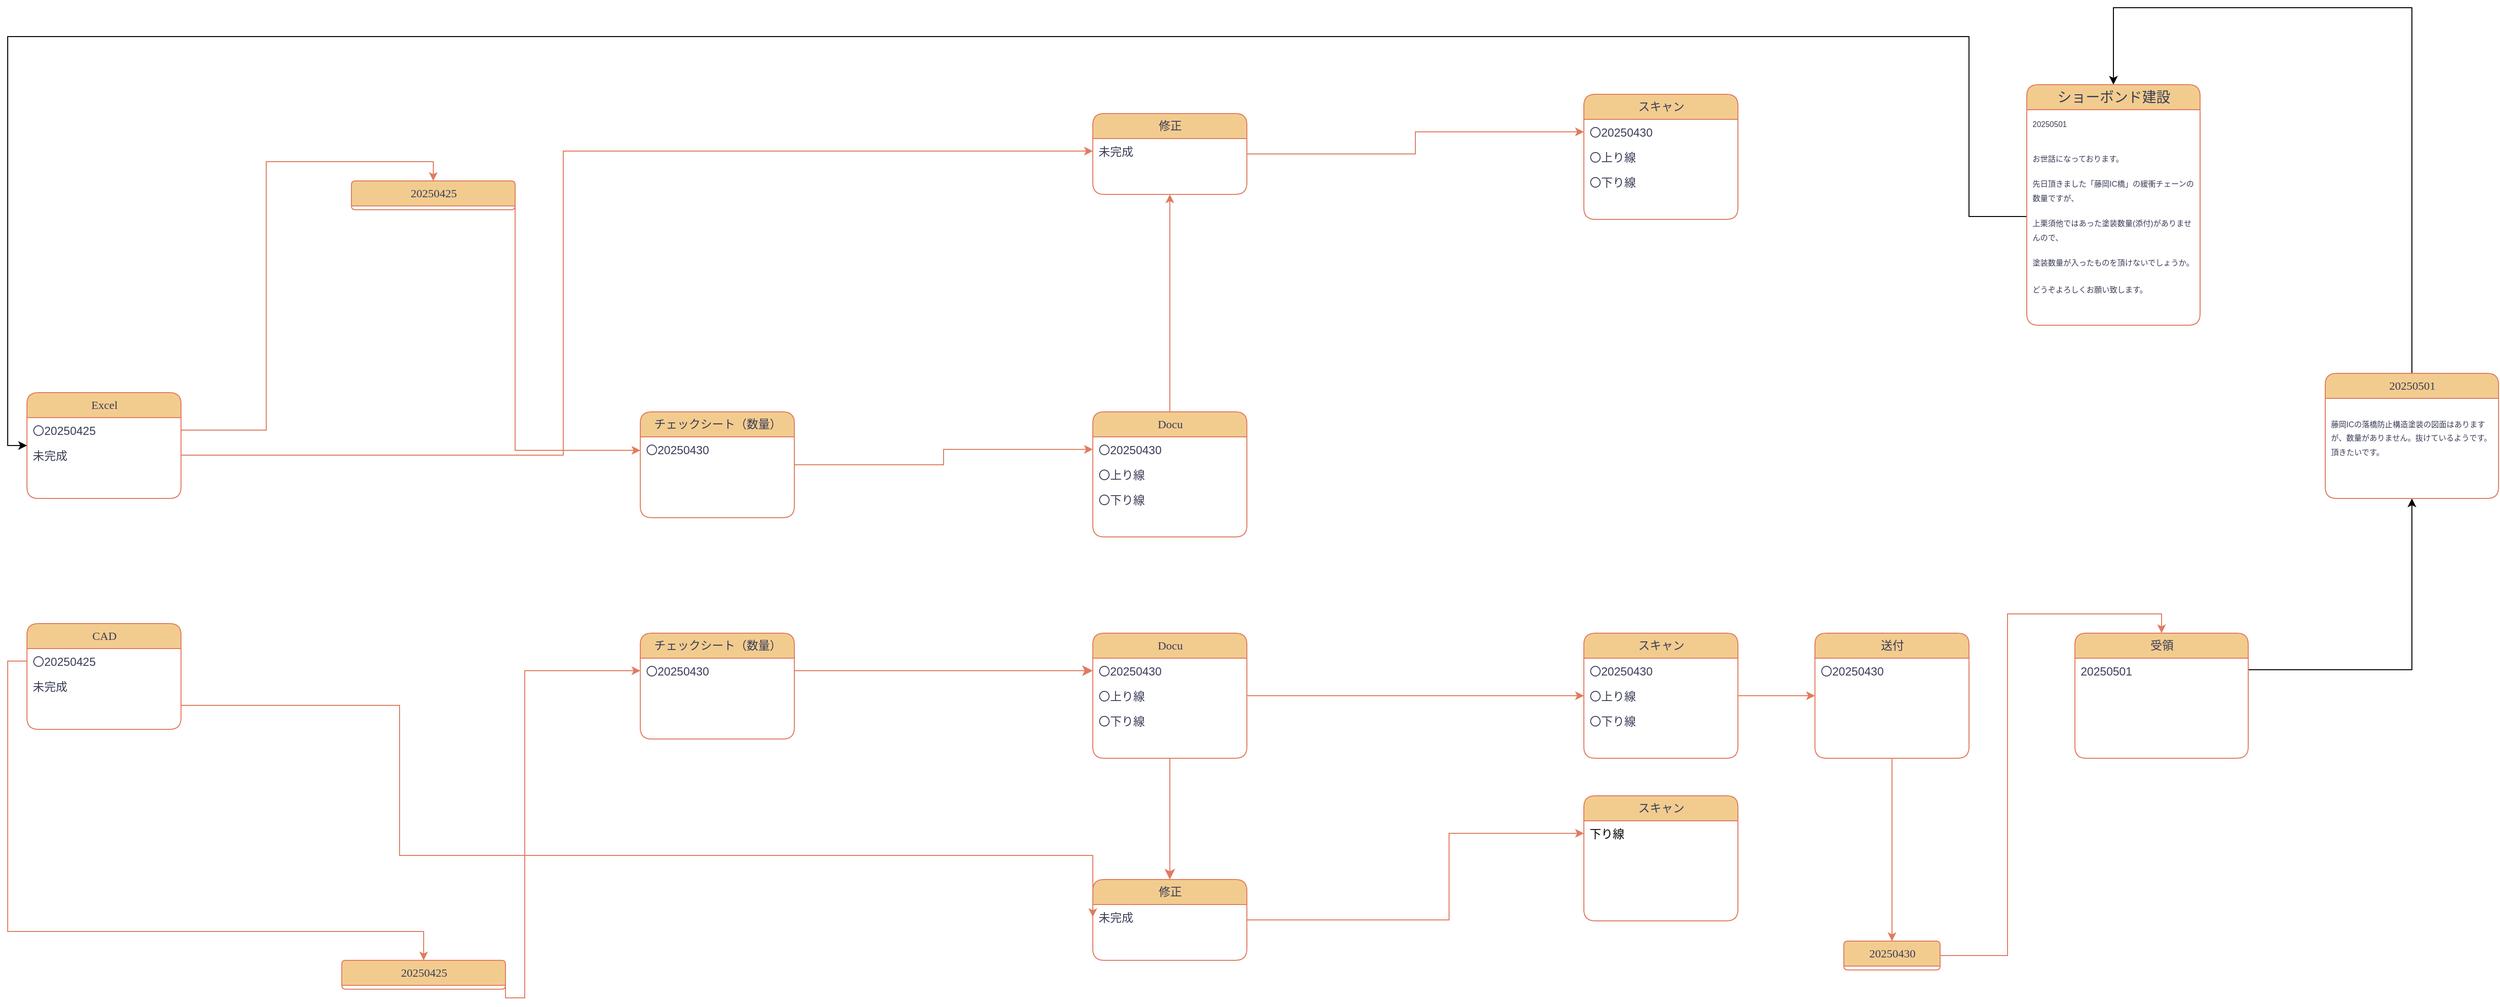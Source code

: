 <mxfile version="26.2.14">
  <diagram name="Page-1" id="v8nFZk8ntCwD6UA7ut2k">
    <mxGraphModel dx="5398" dy="1303" grid="1" gridSize="10" guides="1" tooltips="1" connect="1" arrows="1" fold="1" page="1" pageScale="1" pageWidth="827" pageHeight="1169" math="0" shadow="0">
      <root>
        <mxCell id="0" />
        <mxCell id="1" parent="0" />
        <mxCell id="gOQyNuT984WXrLL5wmtN-31" value="&lt;span style=&quot;color: rgb(57, 60, 86);&quot;&gt;チェックシート&lt;/span&gt;&lt;span style=&quot;color: light-dark(rgb(57, 60, 86), rgb(182, 184, 207)); background-color: transparent;&quot;&gt;（数量）&lt;/span&gt;" style="swimlane;html=1;fontStyle=0;childLayout=stackLayout;horizontal=1;startSize=26;fillColor=#F2CC8F;horizontalStack=0;resizeParent=1;resizeLast=0;collapsible=1;marginBottom=0;swimlaneFillColor=#ffffff;align=center;rounded=1;shadow=0;comic=0;labelBackgroundColor=none;strokeWidth=1;fontFamily=Verdana;fontSize=12;strokeColor=#E07A5F;fontColor=#393C56;" parent="1" vertex="1">
          <mxGeometry x="-1590" y="670" width="160" height="110" as="geometry">
            <mxRectangle x="-1250" y="440" width="170" height="30" as="alternateBounds" />
          </mxGeometry>
        </mxCell>
        <mxCell id="gOQyNuT984WXrLL5wmtN-32" value="〇20250430" style="text;html=1;strokeColor=none;fillColor=none;spacingLeft=4;spacingRight=4;whiteSpace=wrap;overflow=hidden;rotatable=0;points=[[0,0.5],[1,0.5]];portConstraint=eastwest;labelBackgroundColor=none;fontColor=#393C56;" parent="gOQyNuT984WXrLL5wmtN-31" vertex="1">
          <mxGeometry y="26" width="160" height="26" as="geometry" />
        </mxCell>
        <mxCell id="gOQyNuT984WXrLL5wmtN-33" value="" style="edgeStyle=orthogonalEdgeStyle;rounded=0;orthogonalLoop=1;jettySize=auto;html=1;labelBackgroundColor=none;strokeColor=#E07A5F;fontColor=default;" parent="1" source="gOQyNuT984WXrLL5wmtN-34" target="gOQyNuT984WXrLL5wmtN-45" edge="1">
          <mxGeometry relative="1" as="geometry" />
        </mxCell>
        <mxCell id="gOQyNuT984WXrLL5wmtN-34" value="Docu" style="swimlane;html=1;fontStyle=0;childLayout=stackLayout;horizontal=1;startSize=26;fillColor=#F2CC8F;horizontalStack=0;resizeParent=1;resizeLast=0;collapsible=1;marginBottom=0;swimlaneFillColor=#ffffff;align=center;rounded=1;shadow=0;comic=0;labelBackgroundColor=none;strokeWidth=1;fontFamily=Verdana;fontSize=12;strokeColor=#E07A5F;fontColor=#393C56;" parent="1" vertex="1">
          <mxGeometry x="-1120" y="670" width="160" height="130" as="geometry">
            <mxRectangle x="-890" y="670" width="70" height="30" as="alternateBounds" />
          </mxGeometry>
        </mxCell>
        <mxCell id="gOQyNuT984WXrLL5wmtN-35" value="〇20250430" style="text;html=1;strokeColor=none;fillColor=none;spacingLeft=4;spacingRight=4;whiteSpace=wrap;overflow=hidden;rotatable=0;points=[[0,0.5],[1,0.5]];portConstraint=eastwest;labelBackgroundColor=none;fontColor=#393C56;" parent="gOQyNuT984WXrLL5wmtN-34" vertex="1">
          <mxGeometry y="26" width="160" height="26" as="geometry" />
        </mxCell>
        <mxCell id="gOQyNuT984WXrLL5wmtN-36" value="〇上り線" style="text;html=1;strokeColor=none;fillColor=none;spacingLeft=4;spacingRight=4;whiteSpace=wrap;overflow=hidden;rotatable=0;points=[[0,0.5],[1,0.5]];portConstraint=eastwest;labelBackgroundColor=none;fontColor=#393C56;" parent="gOQyNuT984WXrLL5wmtN-34" vertex="1">
          <mxGeometry y="52" width="160" height="26" as="geometry" />
        </mxCell>
        <mxCell id="gOQyNuT984WXrLL5wmtN-37" value="〇下り線" style="text;html=1;strokeColor=none;fillColor=none;spacingLeft=4;spacingRight=4;whiteSpace=wrap;overflow=hidden;rotatable=0;points=[[0,0.5],[1,0.5]];portConstraint=eastwest;labelBackgroundColor=none;fontColor=#393C56;" parent="gOQyNuT984WXrLL5wmtN-34" vertex="1">
          <mxGeometry y="78" width="160" height="26" as="geometry" />
        </mxCell>
        <mxCell id="gOQyNuT984WXrLL5wmtN-38" value="" style="edgeStyle=orthogonalEdgeStyle;rounded=0;orthogonalLoop=1;jettySize=auto;html=1;entryX=0;entryY=0.5;entryDx=0;entryDy=0;labelBackgroundColor=none;strokeColor=#E07A5F;fontColor=default;" parent="1" source="gOQyNuT984WXrLL5wmtN-39" edge="1">
          <mxGeometry relative="1" as="geometry">
            <mxPoint x="-610" y="878.0" as="targetPoint" />
            <Array as="points">
              <mxPoint x="-750" y="968" />
              <mxPoint x="-750" y="878" />
            </Array>
          </mxGeometry>
        </mxCell>
        <mxCell id="gOQyNuT984WXrLL5wmtN-39" value="修正" style="swimlane;html=1;fontStyle=0;childLayout=stackLayout;horizontal=1;startSize=26;fillColor=#F2CC8F;horizontalStack=0;resizeParent=1;resizeLast=0;collapsible=1;marginBottom=0;swimlaneFillColor=#ffffff;align=center;rounded=1;shadow=0;comic=0;labelBackgroundColor=none;strokeWidth=1;fontFamily=Verdana;fontSize=12;strokeColor=#E07A5F;fontColor=#393C56;" parent="1" vertex="1">
          <mxGeometry x="-1120" y="926" width="160" height="84" as="geometry">
            <mxRectangle x="420" y="882" width="90" height="30" as="alternateBounds" />
          </mxGeometry>
        </mxCell>
        <mxCell id="gOQyNuT984WXrLL5wmtN-40" value="未完成" style="text;html=1;strokeColor=none;fillColor=none;spacingLeft=4;spacingRight=4;whiteSpace=wrap;overflow=hidden;rotatable=0;points=[[0,0.5],[1,0.5]];portConstraint=eastwest;labelBackgroundColor=none;fontColor=#393C56;" parent="gOQyNuT984WXrLL5wmtN-39" vertex="1">
          <mxGeometry y="26" width="160" height="26" as="geometry" />
        </mxCell>
        <mxCell id="gOQyNuT984WXrLL5wmtN-41" style="edgeStyle=orthogonalEdgeStyle;html=1;labelBackgroundColor=none;startFill=0;startSize=8;endFill=1;endSize=8;fontFamily=Verdana;fontSize=12;rounded=0;strokeColor=#E07A5F;fontColor=default;" parent="1" source="gOQyNuT984WXrLL5wmtN-34" target="gOQyNuT984WXrLL5wmtN-39" edge="1">
          <mxGeometry relative="1" as="geometry" />
        </mxCell>
        <mxCell id="gOQyNuT984WXrLL5wmtN-42" style="edgeStyle=orthogonalEdgeStyle;html=1;labelBackgroundColor=none;startFill=0;startSize=8;endFill=1;endSize=8;fontFamily=Verdana;fontSize=12;exitX=1;exitY=0.5;rounded=0;strokeColor=#E07A5F;fontColor=default;entryX=0;entryY=0.5;entryDx=0;entryDy=0;exitDx=0;exitDy=0;" parent="1" source="gOQyNuT984WXrLL5wmtN-32" target="gOQyNuT984WXrLL5wmtN-35" edge="1">
          <mxGeometry relative="1" as="geometry">
            <Array as="points" />
            <mxPoint x="-1090" y="735" as="sourcePoint" />
            <mxPoint x="-860" y="730" as="targetPoint" />
          </mxGeometry>
        </mxCell>
        <mxCell id="gOQyNuT984WXrLL5wmtN-43" style="edgeStyle=orthogonalEdgeStyle;html=1;exitX=1;exitY=0.5;labelBackgroundColor=none;startFill=0;startSize=8;endFill=1;endSize=8;fontFamily=Verdana;fontSize=12;rounded=0;strokeColor=#E07A5F;fontColor=default;" parent="1" edge="1">
          <mxGeometry relative="1" as="geometry">
            <mxPoint x="-530" y="735" as="targetPoint" />
            <mxPoint x="-690" y="735" as="sourcePoint" />
          </mxGeometry>
        </mxCell>
        <mxCell id="gOQyNuT984WXrLL5wmtN-44" value="" style="edgeStyle=orthogonalEdgeStyle;rounded=0;orthogonalLoop=1;jettySize=auto;html=1;labelBackgroundColor=none;strokeColor=#E07A5F;fontColor=default;" parent="1" source="gOQyNuT984WXrLL5wmtN-45" target="gOQyNuT984WXrLL5wmtN-50" edge="1">
          <mxGeometry relative="1" as="geometry" />
        </mxCell>
        <mxCell id="gOQyNuT984WXrLL5wmtN-45" value="スキャン" style="swimlane;html=1;fontStyle=0;childLayout=stackLayout;horizontal=1;startSize=26;fillColor=#F2CC8F;horizontalStack=0;resizeParent=1;resizeLast=0;collapsible=1;marginBottom=0;swimlaneFillColor=#ffffff;align=center;rounded=1;shadow=0;comic=0;labelBackgroundColor=none;strokeWidth=1;fontFamily=Verdana;fontSize=12;strokeColor=#E07A5F;fontColor=#393C56;" parent="1" vertex="1">
          <mxGeometry x="-610" y="670" width="160" height="130" as="geometry" />
        </mxCell>
        <mxCell id="gOQyNuT984WXrLL5wmtN-46" value="〇20250430" style="text;html=1;strokeColor=none;fillColor=none;spacingLeft=4;spacingRight=4;whiteSpace=wrap;overflow=hidden;rotatable=0;points=[[0,0.5],[1,0.5]];portConstraint=eastwest;labelBackgroundColor=none;fontColor=#393C56;" parent="gOQyNuT984WXrLL5wmtN-45" vertex="1">
          <mxGeometry y="26" width="160" height="26" as="geometry" />
        </mxCell>
        <mxCell id="gOQyNuT984WXrLL5wmtN-47" value="〇上り線" style="text;html=1;strokeColor=none;fillColor=none;spacingLeft=4;spacingRight=4;whiteSpace=wrap;overflow=hidden;rotatable=0;points=[[0,0.5],[1,0.5]];portConstraint=eastwest;labelBackgroundColor=none;fontColor=#393C56;" parent="gOQyNuT984WXrLL5wmtN-45" vertex="1">
          <mxGeometry y="52" width="160" height="26" as="geometry" />
        </mxCell>
        <mxCell id="gOQyNuT984WXrLL5wmtN-48" value="〇下り線" style="text;html=1;strokeColor=none;fillColor=none;spacingLeft=4;spacingRight=4;whiteSpace=wrap;overflow=hidden;rotatable=0;points=[[0,0.5],[1,0.5]];portConstraint=eastwest;labelBackgroundColor=none;fontColor=#393C56;" parent="gOQyNuT984WXrLL5wmtN-45" vertex="1">
          <mxGeometry y="78" width="160" height="26" as="geometry" />
        </mxCell>
        <mxCell id="gOQyNuT984WXrLL5wmtN-49" value="" style="edgeStyle=orthogonalEdgeStyle;rounded=0;orthogonalLoop=1;jettySize=auto;html=1;labelBackgroundColor=none;strokeColor=#E07A5F;fontColor=default;" parent="1" source="gOQyNuT984WXrLL5wmtN-50" target="gOQyNuT984WXrLL5wmtN-53" edge="1">
          <mxGeometry relative="1" as="geometry" />
        </mxCell>
        <mxCell id="gOQyNuT984WXrLL5wmtN-50" value="送付" style="swimlane;html=1;fontStyle=0;childLayout=stackLayout;horizontal=1;startSize=26;fillColor=#F2CC8F;horizontalStack=0;resizeParent=1;resizeLast=0;collapsible=1;marginBottom=0;swimlaneFillColor=#ffffff;align=center;rounded=1;shadow=0;comic=0;labelBackgroundColor=none;strokeWidth=1;fontFamily=Verdana;fontSize=12;strokeColor=#E07A5F;fontColor=#393C56;" parent="1" vertex="1">
          <mxGeometry x="-370" y="670" width="160" height="130" as="geometry" />
        </mxCell>
        <UserObject label="〇20250430" linkTarget="_blank" id="gOQyNuT984WXrLL5wmtN-51">
          <mxCell style="text;html=1;strokeColor=none;fillColor=none;spacingLeft=4;spacingRight=4;whiteSpace=wrap;overflow=hidden;rotatable=0;points=[[0,0.5],[1,0.5]];portConstraint=eastwest;labelBackgroundColor=none;fontColor=#393C56;" parent="gOQyNuT984WXrLL5wmtN-50" vertex="1">
            <mxGeometry y="26" width="160" height="26" as="geometry" />
          </mxCell>
        </UserObject>
        <mxCell id="gOQyNuT984WXrLL5wmtN-52" value="" style="edgeStyle=orthogonalEdgeStyle;rounded=0;orthogonalLoop=1;jettySize=auto;html=1;labelBackgroundColor=none;strokeColor=#E07A5F;fontColor=default;entryX=0.5;entryY=0;entryDx=0;entryDy=0;" parent="1" source="gOQyNuT984WXrLL5wmtN-53" target="gOQyNuT984WXrLL5wmtN-57" edge="1">
          <mxGeometry relative="1" as="geometry" />
        </mxCell>
        <mxCell id="gOQyNuT984WXrLL5wmtN-53" value="20250430" style="swimlane;html=1;fontStyle=0;childLayout=stackLayout;horizontal=1;startSize=26;fillColor=#F2CC8F;horizontalStack=0;resizeParent=1;resizeLast=0;collapsible=1;marginBottom=0;swimlaneFillColor=#ffffff;align=center;rounded=1;shadow=0;comic=0;labelBackgroundColor=none;strokeWidth=1;fontFamily=Verdana;fontSize=12;strokeColor=#E07A5F;fontColor=#393C56;" parent="1" vertex="1" collapsed="1">
          <mxGeometry x="-340" y="990" width="100" height="30" as="geometry">
            <mxRectangle x="-340" y="990" width="300" height="370" as="alternateBounds" />
          </mxGeometry>
        </mxCell>
        <UserObject label="&lt;span style=&quot;font-size: 6px;&quot;&gt;〇上り線&lt;/span&gt;" linkTarget="_blank" id="gOQyNuT984WXrLL5wmtN-54">
          <mxCell style="text;html=1;strokeColor=none;fillColor=none;spacingLeft=4;spacingRight=4;whiteSpace=wrap;overflow=hidden;rotatable=0;points=[[0,0.5],[1,0.5]];portConstraint=eastwest;labelBackgroundColor=none;fontColor=#393C56;" parent="gOQyNuT984WXrLL5wmtN-53" vertex="1">
            <mxGeometry y="26" width="300" height="24" as="geometry" />
          </mxCell>
        </UserObject>
        <UserObject label="&lt;span style=&quot;font-size: 6px;&quot;&gt;〇下り線&lt;/span&gt;" linkTarget="_blank" id="gOQyNuT984WXrLL5wmtN-55">
          <mxCell style="text;html=1;strokeColor=none;fillColor=none;spacingLeft=4;spacingRight=4;whiteSpace=wrap;overflow=hidden;rotatable=0;points=[[0,0.5],[1,0.5]];portConstraint=eastwest;labelBackgroundColor=none;fontColor=#393C56;" parent="gOQyNuT984WXrLL5wmtN-53" vertex="1">
            <mxGeometry y="50" width="300" height="24" as="geometry" />
          </mxCell>
        </UserObject>
        <UserObject label="&lt;p class=&quot;MsoNormal&quot;&gt;&lt;font style=&quot;font-size: 6px;&quot;&gt;弘洋第一コンサルタンツ&lt;span lang=&quot;EN-US&quot;&gt;&lt;/span&gt;&lt;/font&gt;&lt;/p&gt;&lt;p class=&quot;MsoNormal&quot;&gt;&lt;font style=&quot;font-size: 6px;&quot;&gt;長屋様&lt;span lang=&quot;EN-US&quot;&gt;&lt;/span&gt;&lt;/font&gt;&lt;/p&gt;&lt;p class=&quot;MsoNormal&quot;&gt;&lt;span lang=&quot;EN-US&quot;&gt;&lt;font style=&quot;font-size: 6px;&quot;&gt;&amp;nbsp;&lt;/font&gt;&lt;/span&gt;&lt;/p&gt;&lt;p class=&quot;MsoNormal&quot;&gt;&lt;font style=&quot;font-size: 6px;&quot;&gt;いつもお世話になっております。ジュントスのハンです。&lt;span lang=&quot;EN-US&quot;&gt;&lt;/span&gt;&lt;/font&gt;&lt;/p&gt;&lt;p class=&quot;MsoNormal&quot;&gt;&lt;span lang=&quot;EN-US&quot;&gt;&lt;font style=&quot;font-size: 6px;&quot;&gt;&amp;nbsp;&lt;/font&gt;&lt;/span&gt;&lt;/p&gt;&lt;p class=&quot;MsoNormal&quot;&gt;&lt;font style=&quot;font-size: 6px;&quot;&gt;藤岡&lt;span lang=&quot;EN-US&quot;&gt;IC&lt;/span&gt;橋、上栗須第一橋の図面数量チェックシートを送付いたします。&lt;span lang=&quot;EN-US&quot;&gt;&lt;/span&gt;&lt;/font&gt;&lt;/p&gt;&lt;p class=&quot;MsoNormal&quot;&gt;&lt;font style=&quot;font-size: 6px;&quot;&gt;下記よりダウンロードお願いいたします。&lt;span lang=&quot;EN-US&quot;&gt;&lt;/span&gt;&lt;/font&gt;&lt;/p&gt;&lt;p class=&quot;MsoNormal&quot;&gt;&lt;span lang=&quot;EN-US&quot;&gt;&lt;font style=&quot;font-size: 6px;&quot;&gt;&amp;nbsp;&lt;/font&gt;&lt;/span&gt;&lt;/p&gt;&lt;p class=&quot;MsoNormal&quot;&gt;&lt;span lang=&quot;EN-US&quot;&gt;&lt;a href=&quot;https://6.gigafile.nu/0514-b298a5c7074282069d971227c063d635d&quot;&gt;&lt;font style=&quot;font-size: 6px;&quot;&gt;https://6.gigafile.nu/0514-b298a5c7074282069d971227c063d635d&lt;/font&gt;&lt;/a&gt;&lt;/span&gt;&lt;/p&gt;&lt;p class=&quot;MsoNormal&quot;&gt;&lt;span lang=&quot;EN-US&quot;&gt;&lt;font style=&quot;font-size: 6px;&quot;&gt;&amp;nbsp;&lt;/font&gt;&lt;/span&gt;&lt;/p&gt;&lt;p class=&quot;MsoNormal&quot;&gt;&lt;font style=&quot;font-size: 6px;&quot;&gt;ご確認のほどよろしくお願いいたします。&lt;/font&gt;&lt;/p&gt;&lt;p class=&quot;MsoNormal&quot;&gt;&lt;font style=&quot;font-size: 6px;&quot;&gt;ハン&lt;/font&gt;&lt;span lang=&quot;EN-US&quot;&gt;&lt;/span&gt;&lt;/p&gt;" linkTarget="_blank" id="gOQyNuT984WXrLL5wmtN-56">
          <mxCell style="text;html=1;strokeColor=none;fillColor=none;spacingLeft=4;spacingRight=4;whiteSpace=wrap;overflow=hidden;rotatable=0;points=[[0,0.5],[1,0.5]];portConstraint=eastwest;labelBackgroundColor=none;fontColor=#393C56;" parent="gOQyNuT984WXrLL5wmtN-53" vertex="1">
            <mxGeometry y="74" width="300" height="24" as="geometry" />
          </mxCell>
        </UserObject>
        <mxCell id="E3pzGyARzm8UcoSHoM5t-6" value="" style="edgeStyle=orthogonalEdgeStyle;rounded=0;orthogonalLoop=1;jettySize=auto;html=1;exitX=1;exitY=0.5;exitDx=0;exitDy=0;" parent="1" source="gOQyNuT984WXrLL5wmtN-58" target="E3pzGyARzm8UcoSHoM5t-4" edge="1">
          <mxGeometry relative="1" as="geometry" />
        </mxCell>
        <mxCell id="gOQyNuT984WXrLL5wmtN-57" value="受領" style="swimlane;html=1;fontStyle=0;childLayout=stackLayout;horizontal=1;startSize=26;fillColor=#F2CC8F;horizontalStack=0;resizeParent=1;resizeLast=0;collapsible=1;marginBottom=0;swimlaneFillColor=#ffffff;align=center;rounded=1;shadow=0;comic=0;labelBackgroundColor=none;strokeWidth=1;fontFamily=Verdana;fontSize=12;strokeColor=#E07A5F;fontColor=#393C56;" parent="1" vertex="1">
          <mxGeometry x="-100" y="670" width="180" height="130" as="geometry">
            <mxRectangle x="50" y="670" width="100" height="30" as="alternateBounds" />
          </mxGeometry>
        </mxCell>
        <UserObject label="20250501" linkTarget="_blank" id="gOQyNuT984WXrLL5wmtN-58">
          <mxCell style="text;html=1;strokeColor=none;fillColor=none;spacingLeft=4;spacingRight=4;whiteSpace=wrap;overflow=hidden;rotatable=0;points=[[0,0.5],[1,0.5]];portConstraint=eastwest;labelBackgroundColor=none;fontColor=#393C56;" parent="gOQyNuT984WXrLL5wmtN-57" vertex="1">
            <mxGeometry y="26" width="180" height="24" as="geometry" />
          </mxCell>
        </UserObject>
        <mxCell id="gOQyNuT984WXrLL5wmtN-59" value="スキャン" style="swimlane;html=1;fontStyle=0;childLayout=stackLayout;horizontal=1;startSize=26;fillColor=#F2CC8F;horizontalStack=0;resizeParent=1;resizeLast=0;collapsible=1;marginBottom=0;swimlaneFillColor=#ffffff;align=center;rounded=1;shadow=0;comic=0;labelBackgroundColor=none;strokeWidth=1;fontFamily=Verdana;fontSize=12;strokeColor=#E07A5F;fontColor=#393C56;" parent="1" vertex="1">
          <mxGeometry x="-610" y="839" width="160" height="130" as="geometry" />
        </mxCell>
        <mxCell id="gOQyNuT984WXrLL5wmtN-60" value="&lt;div&gt;&lt;span style=&quot;background-color: transparent; color: light-dark(rgb(0, 0, 0), rgb(255, 255, 255));&quot;&gt;下り線&lt;/span&gt;&lt;/div&gt;" style="text;html=1;strokeColor=none;fillColor=none;spacingLeft=4;spacingRight=4;whiteSpace=wrap;overflow=hidden;rotatable=0;points=[[0,0.5],[1,0.5]];portConstraint=eastwest;labelBackgroundColor=none;fontColor=#393C56;" parent="gOQyNuT984WXrLL5wmtN-59" vertex="1">
          <mxGeometry y="26" width="160" height="26" as="geometry" />
        </mxCell>
        <mxCell id="gOQyNuT984WXrLL5wmtN-69" value="" style="edgeStyle=orthogonalEdgeStyle;rounded=0;orthogonalLoop=1;jettySize=auto;html=1;strokeColor=#E07A5F;fontColor=#393C56;fillColor=#F2CC8F;exitX=0;exitY=0.5;exitDx=0;exitDy=0;" parent="1" source="gOQyNuT984WXrLL5wmtN-62" target="gOQyNuT984WXrLL5wmtN-67" edge="1">
          <mxGeometry relative="1" as="geometry">
            <Array as="points">
              <mxPoint x="-2247" y="699" />
              <mxPoint x="-2247" y="980" />
              <mxPoint x="-1815" y="980" />
            </Array>
          </mxGeometry>
        </mxCell>
        <mxCell id="gOQyNuT984WXrLL5wmtN-83" value="" style="edgeStyle=orthogonalEdgeStyle;rounded=0;orthogonalLoop=1;jettySize=auto;html=1;strokeColor=#E07A5F;fontColor=#393C56;fillColor=#F2CC8F;entryX=0;entryY=0.5;entryDx=0;entryDy=0;exitX=1;exitY=0.5;exitDx=0;exitDy=0;" parent="1" source="gOQyNuT984WXrLL5wmtN-84" target="gOQyNuT984WXrLL5wmtN-40" edge="1">
          <mxGeometry relative="1" as="geometry">
            <mxPoint x="-1870" y="735.0" as="targetPoint" />
            <Array as="points">
              <mxPoint x="-1840" y="745" />
              <mxPoint x="-1840" y="901" />
            </Array>
          </mxGeometry>
        </mxCell>
        <mxCell id="gOQyNuT984WXrLL5wmtN-61" value="CAD" style="swimlane;html=1;fontStyle=0;childLayout=stackLayout;horizontal=1;startSize=26;fillColor=#F2CC8F;horizontalStack=0;resizeParent=1;resizeLast=0;collapsible=1;marginBottom=0;swimlaneFillColor=#ffffff;align=center;rounded=1;shadow=0;comic=0;labelBackgroundColor=none;strokeWidth=1;fontFamily=Verdana;fontSize=12;strokeColor=#E07A5F;fontColor=#393C56;" parent="1" vertex="1">
          <mxGeometry x="-2227" y="660" width="160" height="110" as="geometry">
            <mxRectangle x="-1250" y="440" width="170" height="30" as="alternateBounds" />
          </mxGeometry>
        </mxCell>
        <mxCell id="gOQyNuT984WXrLL5wmtN-62" value="〇20250425" style="text;html=1;strokeColor=none;fillColor=none;spacingLeft=4;spacingRight=4;whiteSpace=wrap;overflow=hidden;rotatable=0;points=[[0,0.5],[1,0.5]];portConstraint=eastwest;labelBackgroundColor=none;fontColor=#393C56;" parent="gOQyNuT984WXrLL5wmtN-61" vertex="1">
          <mxGeometry y="26" width="160" height="26" as="geometry" />
        </mxCell>
        <mxCell id="gOQyNuT984WXrLL5wmtN-84" value="未完成" style="text;html=1;strokeColor=none;fillColor=none;spacingLeft=4;spacingRight=4;whiteSpace=wrap;overflow=hidden;rotatable=0;points=[[0,0.5],[1,0.5]];portConstraint=eastwest;labelBackgroundColor=none;fontColor=#393C56;" parent="gOQyNuT984WXrLL5wmtN-61" vertex="1">
          <mxGeometry y="52" width="160" height="26" as="geometry" />
        </mxCell>
        <mxCell id="gOQyNuT984WXrLL5wmtN-72" value="" style="edgeStyle=orthogonalEdgeStyle;rounded=0;orthogonalLoop=1;jettySize=auto;html=1;strokeColor=#E07A5F;fontColor=#393C56;fillColor=#F2CC8F;entryX=0;entryY=0.5;entryDx=0;entryDy=0;exitX=1;exitY=0.5;exitDx=0;exitDy=0;" parent="1" source="gOQyNuT984WXrLL5wmtN-68" target="gOQyNuT984WXrLL5wmtN-32" edge="1">
          <mxGeometry relative="1" as="geometry">
            <mxPoint x="-1310" y="915" as="targetPoint" />
            <Array as="points">
              <mxPoint x="-1710" y="1049" />
              <mxPoint x="-1710" y="709" />
            </Array>
          </mxGeometry>
        </mxCell>
        <mxCell id="gOQyNuT984WXrLL5wmtN-67" value="20250425" style="swimlane;html=1;fontStyle=0;childLayout=stackLayout;horizontal=1;startSize=26;fillColor=#F2CC8F;horizontalStack=0;resizeParent=1;resizeLast=0;collapsible=1;marginBottom=0;swimlaneFillColor=#ffffff;align=center;rounded=1;shadow=0;comic=0;labelBackgroundColor=none;strokeWidth=1;fontFamily=Verdana;fontSize=12;strokeColor=#E07A5F;fontColor=#393C56;" parent="1" vertex="1" collapsed="1">
          <mxGeometry x="-1900" y="1010" width="170" height="30" as="geometry">
            <mxRectangle x="-1900" y="1010" width="160" height="110" as="alternateBounds" />
          </mxGeometry>
        </mxCell>
        <mxCell id="gOQyNuT984WXrLL5wmtN-68" value="〇増田さん印刷" style="text;html=1;strokeColor=none;fillColor=none;spacingLeft=4;spacingRight=4;whiteSpace=wrap;overflow=hidden;rotatable=0;points=[[0,0.5],[1,0.5]];portConstraint=eastwest;labelBackgroundColor=none;fontColor=#393C56;" parent="gOQyNuT984WXrLL5wmtN-67" vertex="1">
          <mxGeometry y="26" width="160" height="26" as="geometry" />
        </mxCell>
        <mxCell id="gOQyNuT984WXrLL5wmtN-79" value="" style="edgeStyle=orthogonalEdgeStyle;rounded=0;orthogonalLoop=1;jettySize=auto;html=1;strokeColor=#E07A5F;fontColor=#393C56;fillColor=#F2CC8F;exitX=1;exitY=0.5;exitDx=0;exitDy=0;" parent="1" source="gOQyNuT984WXrLL5wmtN-87" target="gOQyNuT984WXrLL5wmtN-77" edge="1">
          <mxGeometry relative="1" as="geometry">
            <Array as="points">
              <mxPoint x="-1720" y="480" />
            </Array>
          </mxGeometry>
        </mxCell>
        <mxCell id="gOQyNuT984WXrLL5wmtN-89" value="" style="edgeStyle=orthogonalEdgeStyle;rounded=0;orthogonalLoop=1;jettySize=auto;html=1;strokeColor=#E07A5F;fontColor=#393C56;fillColor=#F2CC8F;entryX=0.5;entryY=0;entryDx=0;entryDy=0;exitX=1;exitY=0.5;exitDx=0;exitDy=0;" parent="1" source="gOQyNuT984WXrLL5wmtN-74" target="gOQyNuT984WXrLL5wmtN-86" edge="1">
          <mxGeometry relative="1" as="geometry" />
        </mxCell>
        <mxCell id="gOQyNuT984WXrLL5wmtN-108" value="" style="edgeStyle=orthogonalEdgeStyle;rounded=0;orthogonalLoop=1;jettySize=auto;html=1;strokeColor=#E07A5F;fontColor=#393C56;fillColor=#F2CC8F;entryX=0;entryY=0.5;entryDx=0;entryDy=0;exitX=1;exitY=0.5;exitDx=0;exitDy=0;" parent="1" source="gOQyNuT984WXrLL5wmtN-85" target="gOQyNuT984WXrLL5wmtN-98" edge="1">
          <mxGeometry relative="1" as="geometry">
            <mxPoint x="-1987" y="475" as="targetPoint" />
            <Array as="points">
              <mxPoint x="-1670" y="485" />
              <mxPoint x="-1670" y="169" />
            </Array>
          </mxGeometry>
        </mxCell>
        <mxCell id="gOQyNuT984WXrLL5wmtN-73" value="Excel" style="swimlane;html=1;fontStyle=0;childLayout=stackLayout;horizontal=1;startSize=26;fillColor=#F2CC8F;horizontalStack=0;resizeParent=1;resizeLast=0;collapsible=1;marginBottom=0;swimlaneFillColor=#ffffff;align=center;rounded=1;shadow=0;comic=0;labelBackgroundColor=none;strokeWidth=1;fontFamily=Verdana;fontSize=12;strokeColor=#E07A5F;fontColor=#393C56;" parent="1" vertex="1">
          <mxGeometry x="-2227" y="420" width="160" height="110" as="geometry">
            <mxRectangle x="-1250" y="440" width="170" height="30" as="alternateBounds" />
          </mxGeometry>
        </mxCell>
        <mxCell id="gOQyNuT984WXrLL5wmtN-74" value="〇20250425" style="text;html=1;strokeColor=none;fillColor=none;spacingLeft=4;spacingRight=4;whiteSpace=wrap;overflow=hidden;rotatable=0;points=[[0,0.5],[1,0.5]];portConstraint=eastwest;labelBackgroundColor=none;fontColor=#393C56;" parent="gOQyNuT984WXrLL5wmtN-73" vertex="1">
          <mxGeometry y="26" width="160" height="26" as="geometry" />
        </mxCell>
        <mxCell id="gOQyNuT984WXrLL5wmtN-85" value="未完成" style="text;html=1;strokeColor=none;fillColor=none;spacingLeft=4;spacingRight=4;whiteSpace=wrap;overflow=hidden;rotatable=0;points=[[0,0.5],[1,0.5]];portConstraint=eastwest;labelBackgroundColor=none;fontColor=#393C56;" parent="gOQyNuT984WXrLL5wmtN-73" vertex="1">
          <mxGeometry y="52" width="160" height="26" as="geometry" />
        </mxCell>
        <mxCell id="gOQyNuT984WXrLL5wmtN-92" value="" style="edgeStyle=orthogonalEdgeStyle;rounded=0;orthogonalLoop=1;jettySize=auto;html=1;strokeColor=#E07A5F;fontColor=#393C56;fillColor=#F2CC8F;entryX=0;entryY=0.5;entryDx=0;entryDy=0;" parent="1" source="gOQyNuT984WXrLL5wmtN-77" target="gOQyNuT984WXrLL5wmtN-94" edge="1">
          <mxGeometry relative="1" as="geometry">
            <mxPoint x="-1120" y="495" as="targetPoint" />
          </mxGeometry>
        </mxCell>
        <mxCell id="gOQyNuT984WXrLL5wmtN-77" value="&lt;span style=&quot;color: rgb(57, 60, 86);&quot;&gt;チェックシート&lt;/span&gt;&lt;span style=&quot;color: light-dark(rgb(57, 60, 86), rgb(182, 184, 207)); background-color: transparent;&quot;&gt;（数量）&lt;/span&gt;" style="swimlane;html=1;fontStyle=0;childLayout=stackLayout;horizontal=1;startSize=26;fillColor=#F2CC8F;horizontalStack=0;resizeParent=1;resizeLast=0;collapsible=1;marginBottom=0;swimlaneFillColor=#ffffff;align=center;rounded=1;shadow=0;comic=0;labelBackgroundColor=none;strokeWidth=1;fontFamily=Verdana;fontSize=12;strokeColor=#E07A5F;fontColor=#393C56;" parent="1" vertex="1">
          <mxGeometry x="-1590" y="440" width="160" height="110" as="geometry">
            <mxRectangle x="-1250" y="440" width="170" height="30" as="alternateBounds" />
          </mxGeometry>
        </mxCell>
        <mxCell id="gOQyNuT984WXrLL5wmtN-78" value="〇20250430" style="text;html=1;strokeColor=none;fillColor=none;spacingLeft=4;spacingRight=4;whiteSpace=wrap;overflow=hidden;rotatable=0;points=[[0,0.5],[1,0.5]];portConstraint=eastwest;labelBackgroundColor=none;fontColor=#393C56;" parent="gOQyNuT984WXrLL5wmtN-77" vertex="1">
          <mxGeometry y="26" width="160" height="26" as="geometry" />
        </mxCell>
        <mxCell id="gOQyNuT984WXrLL5wmtN-86" value="20250425" style="swimlane;html=1;fontStyle=0;childLayout=stackLayout;horizontal=1;startSize=26;fillColor=#F2CC8F;horizontalStack=0;resizeParent=1;resizeLast=0;collapsible=1;marginBottom=0;swimlaneFillColor=#ffffff;align=center;rounded=1;shadow=0;comic=0;labelBackgroundColor=none;strokeWidth=1;fontFamily=Verdana;fontSize=12;strokeColor=#E07A5F;fontColor=#393C56;" parent="1" vertex="1" collapsed="1">
          <mxGeometry x="-1890" y="200" width="170" height="30" as="geometry">
            <mxRectangle x="-1890" y="200" width="160" height="110" as="alternateBounds" />
          </mxGeometry>
        </mxCell>
        <mxCell id="gOQyNuT984WXrLL5wmtN-87" value="ハン" style="text;html=1;strokeColor=none;fillColor=none;spacingLeft=4;spacingRight=4;whiteSpace=wrap;overflow=hidden;rotatable=0;points=[[0,0.5],[1,0.5]];portConstraint=eastwest;labelBackgroundColor=none;fontColor=#393C56;" parent="gOQyNuT984WXrLL5wmtN-86" vertex="1">
          <mxGeometry y="26" width="160" height="26" as="geometry" />
        </mxCell>
        <mxCell id="gOQyNuT984WXrLL5wmtN-103" value="" style="edgeStyle=orthogonalEdgeStyle;rounded=0;orthogonalLoop=1;jettySize=auto;html=1;strokeColor=#E07A5F;fontColor=#393C56;fillColor=#F2CC8F;entryX=0.5;entryY=1;entryDx=0;entryDy=0;" parent="1" source="gOQyNuT984WXrLL5wmtN-93" target="gOQyNuT984WXrLL5wmtN-97" edge="1">
          <mxGeometry relative="1" as="geometry">
            <mxPoint x="-1040.0" y="360" as="targetPoint" />
          </mxGeometry>
        </mxCell>
        <mxCell id="gOQyNuT984WXrLL5wmtN-93" value="Docu" style="swimlane;html=1;fontStyle=0;childLayout=stackLayout;horizontal=1;startSize=26;fillColor=#F2CC8F;horizontalStack=0;resizeParent=1;resizeLast=0;collapsible=1;marginBottom=0;swimlaneFillColor=#ffffff;align=center;rounded=1;shadow=0;comic=0;labelBackgroundColor=none;strokeWidth=1;fontFamily=Verdana;fontSize=12;strokeColor=#E07A5F;fontColor=#393C56;" parent="1" vertex="1">
          <mxGeometry x="-1120" y="440" width="160" height="130" as="geometry">
            <mxRectangle x="-890" y="670" width="70" height="30" as="alternateBounds" />
          </mxGeometry>
        </mxCell>
        <mxCell id="gOQyNuT984WXrLL5wmtN-94" value="〇20250430" style="text;html=1;strokeColor=none;fillColor=none;spacingLeft=4;spacingRight=4;whiteSpace=wrap;overflow=hidden;rotatable=0;points=[[0,0.5],[1,0.5]];portConstraint=eastwest;labelBackgroundColor=none;fontColor=#393C56;" parent="gOQyNuT984WXrLL5wmtN-93" vertex="1">
          <mxGeometry y="26" width="160" height="26" as="geometry" />
        </mxCell>
        <mxCell id="gOQyNuT984WXrLL5wmtN-95" value="〇上り線" style="text;html=1;strokeColor=none;fillColor=none;spacingLeft=4;spacingRight=4;whiteSpace=wrap;overflow=hidden;rotatable=0;points=[[0,0.5],[1,0.5]];portConstraint=eastwest;labelBackgroundColor=none;fontColor=#393C56;" parent="gOQyNuT984WXrLL5wmtN-93" vertex="1">
          <mxGeometry y="52" width="160" height="26" as="geometry" />
        </mxCell>
        <mxCell id="gOQyNuT984WXrLL5wmtN-96" value="〇下り線" style="text;html=1;strokeColor=none;fillColor=none;spacingLeft=4;spacingRight=4;whiteSpace=wrap;overflow=hidden;rotatable=0;points=[[0,0.5],[1,0.5]];portConstraint=eastwest;labelBackgroundColor=none;fontColor=#393C56;" parent="gOQyNuT984WXrLL5wmtN-93" vertex="1">
          <mxGeometry y="78" width="160" height="26" as="geometry" />
        </mxCell>
        <mxCell id="gOQyNuT984WXrLL5wmtN-116" value="" style="edgeStyle=orthogonalEdgeStyle;rounded=0;orthogonalLoop=1;jettySize=auto;html=1;strokeColor=#E07A5F;fontColor=#393C56;fillColor=#F2CC8F;entryX=0;entryY=0.5;entryDx=0;entryDy=0;" parent="1" source="gOQyNuT984WXrLL5wmtN-97" target="gOQyNuT984WXrLL5wmtN-110" edge="1">
          <mxGeometry relative="1" as="geometry">
            <mxPoint x="-880" y="172.0" as="targetPoint" />
          </mxGeometry>
        </mxCell>
        <mxCell id="gOQyNuT984WXrLL5wmtN-97" value="修正" style="swimlane;html=1;fontStyle=0;childLayout=stackLayout;horizontal=1;startSize=26;fillColor=#F2CC8F;horizontalStack=0;resizeParent=1;resizeLast=0;collapsible=1;marginBottom=0;swimlaneFillColor=#ffffff;align=center;rounded=1;shadow=0;comic=0;labelBackgroundColor=none;strokeWidth=1;fontFamily=Verdana;fontSize=12;strokeColor=#E07A5F;fontColor=#393C56;" parent="1" vertex="1">
          <mxGeometry x="-1120" y="130" width="160" height="84" as="geometry">
            <mxRectangle x="420" y="882" width="90" height="30" as="alternateBounds" />
          </mxGeometry>
        </mxCell>
        <mxCell id="gOQyNuT984WXrLL5wmtN-98" value="未完成" style="text;html=1;strokeColor=none;fillColor=none;spacingLeft=4;spacingRight=4;whiteSpace=wrap;overflow=hidden;rotatable=0;points=[[0,0.5],[1,0.5]];portConstraint=eastwest;labelBackgroundColor=none;fontColor=#393C56;" parent="gOQyNuT984WXrLL5wmtN-97" vertex="1">
          <mxGeometry y="26" width="160" height="26" as="geometry" />
        </mxCell>
        <mxCell id="gOQyNuT984WXrLL5wmtN-109" value="スキャン" style="swimlane;html=1;fontStyle=0;childLayout=stackLayout;horizontal=1;startSize=26;fillColor=#F2CC8F;horizontalStack=0;resizeParent=1;resizeLast=0;collapsible=1;marginBottom=0;swimlaneFillColor=#ffffff;align=center;rounded=1;shadow=0;comic=0;labelBackgroundColor=none;strokeWidth=1;fontFamily=Verdana;fontSize=12;strokeColor=#E07A5F;fontColor=#393C56;" parent="1" vertex="1">
          <mxGeometry x="-610" y="110" width="160" height="130" as="geometry" />
        </mxCell>
        <mxCell id="gOQyNuT984WXrLL5wmtN-110" value="〇20250430" style="text;html=1;strokeColor=none;fillColor=none;spacingLeft=4;spacingRight=4;whiteSpace=wrap;overflow=hidden;rotatable=0;points=[[0,0.5],[1,0.5]];portConstraint=eastwest;labelBackgroundColor=none;fontColor=#393C56;" parent="gOQyNuT984WXrLL5wmtN-109" vertex="1">
          <mxGeometry y="26" width="160" height="26" as="geometry" />
        </mxCell>
        <mxCell id="gOQyNuT984WXrLL5wmtN-111" value="〇上り線" style="text;html=1;strokeColor=none;fillColor=none;spacingLeft=4;spacingRight=4;whiteSpace=wrap;overflow=hidden;rotatable=0;points=[[0,0.5],[1,0.5]];portConstraint=eastwest;labelBackgroundColor=none;fontColor=#393C56;" parent="gOQyNuT984WXrLL5wmtN-109" vertex="1">
          <mxGeometry y="52" width="160" height="26" as="geometry" />
        </mxCell>
        <mxCell id="gOQyNuT984WXrLL5wmtN-112" value="〇下り線" style="text;html=1;strokeColor=none;fillColor=none;spacingLeft=4;spacingRight=4;whiteSpace=wrap;overflow=hidden;rotatable=0;points=[[0,0.5],[1,0.5]];portConstraint=eastwest;labelBackgroundColor=none;fontColor=#393C56;" parent="gOQyNuT984WXrLL5wmtN-109" vertex="1">
          <mxGeometry y="78" width="160" height="26" as="geometry" />
        </mxCell>
        <mxCell id="B1sOiye7Dk01VdS60Pdl-3" value="" style="edgeStyle=orthogonalEdgeStyle;rounded=0;orthogonalLoop=1;jettySize=auto;html=1;" edge="1" parent="1" source="E3pzGyARzm8UcoSHoM5t-4" target="B1sOiye7Dk01VdS60Pdl-1">
          <mxGeometry relative="1" as="geometry">
            <Array as="points">
              <mxPoint x="250" y="20" />
              <mxPoint x="-60" y="20" />
            </Array>
          </mxGeometry>
        </mxCell>
        <mxCell id="E3pzGyARzm8UcoSHoM5t-4" value="20250501" style="swimlane;html=1;fontStyle=0;childLayout=stackLayout;horizontal=1;startSize=26;fillColor=#F2CC8F;horizontalStack=0;resizeParent=1;resizeLast=0;collapsible=1;marginBottom=0;swimlaneFillColor=#ffffff;align=center;rounded=1;shadow=0;comic=0;labelBackgroundColor=none;strokeWidth=1;fontFamily=Verdana;fontSize=12;strokeColor=#E07A5F;fontColor=#393C56;" parent="1" vertex="1">
          <mxGeometry x="160" y="400" width="180" height="130" as="geometry">
            <mxRectangle x="50" y="670" width="100" height="30" as="alternateBounds" />
          </mxGeometry>
        </mxCell>
        <UserObject label="&lt;p class=&quot;MsoNormal&quot;&gt;&lt;font style=&quot;background-color: transparent; color: light-dark(rgb(57, 60, 86), rgb(182, 184, 207)); font-size: 8px;&quot;&gt;藤岡&lt;span lang=&quot;EN-US&quot;&gt;IC&lt;/span&gt;の落橋防止構造塗装の図面はありますが、数量がありません。&lt;/font&gt;&lt;span style=&quot;background-color: transparent; color: light-dark(rgb(57, 60, 86), rgb(182, 184, 207)); font-size: 8px;&quot;&gt;抜けているようです。&lt;/span&gt;&lt;br&gt;&lt;span style=&quot;font-size: 8px; background-color: transparent; color: light-dark(rgb(57, 60, 86), rgb(182, 184, 207));&quot;&gt;頂きたいです。&lt;/span&gt;&lt;/p&gt;" linkTarget="_blank" id="E3pzGyARzm8UcoSHoM5t-5">
          <mxCell style="text;html=1;strokeColor=none;fillColor=none;spacingLeft=4;spacingRight=4;whiteSpace=wrap;overflow=hidden;rotatable=0;points=[[0,0.5],[1,0.5]];portConstraint=eastwest;labelBackgroundColor=none;fontColor=#393C56;align=left;" parent="E3pzGyARzm8UcoSHoM5t-4" vertex="1">
            <mxGeometry y="26" width="180" height="74" as="geometry" />
          </mxCell>
        </UserObject>
        <mxCell id="B1sOiye7Dk01VdS60Pdl-9" value="" style="edgeStyle=orthogonalEdgeStyle;rounded=0;orthogonalLoop=1;jettySize=auto;html=1;entryX=0;entryY=0.5;entryDx=0;entryDy=0;exitX=0;exitY=0.5;exitDx=0;exitDy=0;" edge="1" parent="1" source="B1sOiye7Dk01VdS60Pdl-4" target="gOQyNuT984WXrLL5wmtN-73">
          <mxGeometry relative="1" as="geometry">
            <mxPoint x="-230" y="225" as="targetPoint" />
            <Array as="points">
              <mxPoint x="-210" y="237" />
              <mxPoint x="-210" y="50" />
              <mxPoint x="-2247" y="50" />
              <mxPoint x="-2247" y="475" />
            </Array>
          </mxGeometry>
        </mxCell>
        <mxCell id="B1sOiye7Dk01VdS60Pdl-1" value="&lt;p class=&quot;MsoNormal&quot;&gt;&lt;span style=&quot;font-size:11.0pt&quot;&gt;ショーボンド建設&lt;span lang=&quot;EN-US&quot;&gt;&lt;/span&gt;&lt;/span&gt;&lt;/p&gt;" style="swimlane;html=1;fontStyle=0;childLayout=stackLayout;horizontal=1;startSize=26;fillColor=#F2CC8F;horizontalStack=0;resizeParent=1;resizeLast=0;collapsible=1;marginBottom=0;swimlaneFillColor=#ffffff;align=center;rounded=1;shadow=0;comic=0;labelBackgroundColor=none;strokeWidth=1;fontFamily=Verdana;fontSize=12;strokeColor=#E07A5F;fontColor=#393C56;" vertex="1" parent="1">
          <mxGeometry x="-150" y="100" width="180" height="250" as="geometry">
            <mxRectangle x="-150" y="100" width="100" height="30" as="alternateBounds" />
          </mxGeometry>
        </mxCell>
        <UserObject label="&lt;span style=&quot;font-size: 8px;&quot;&gt;20250501&lt;/span&gt;" linkTarget="_blank" id="B1sOiye7Dk01VdS60Pdl-2">
          <mxCell style="text;html=1;strokeColor=none;fillColor=none;spacingLeft=4;spacingRight=4;whiteSpace=wrap;overflow=hidden;rotatable=0;points=[[0,0.5],[1,0.5]];portConstraint=eastwest;labelBackgroundColor=none;fontColor=#393C56;align=left;" vertex="1" parent="B1sOiye7Dk01VdS60Pdl-1">
            <mxGeometry y="26" width="180" height="24" as="geometry" />
          </mxCell>
        </UserObject>
        <UserObject label="&lt;p class=&quot;MsoNormal&quot;&gt;&lt;font style=&quot;font-size: 8px;&quot;&gt;お世話になっております。&lt;span style=&quot;&quot; lang=&quot;EN-US&quot;&gt;&lt;/span&gt;&lt;/font&gt;&lt;/p&gt;&lt;p class=&quot;MsoNormal&quot;&gt;&lt;font style=&quot;font-size: 8px;&quot;&gt;先日頂きました「藤岡&lt;span lang=&quot;EN-US&quot;&gt;IC&lt;/span&gt;橋」の緩衝チェーンの数量ですが、&lt;span lang=&quot;EN-US&quot;&gt;&lt;/span&gt;&lt;/font&gt;&lt;/p&gt;&lt;p class=&quot;MsoNormal&quot;&gt;&lt;font style=&quot;font-size: 8px;&quot;&gt;上栗須他ではあった塗装数量&lt;span lang=&quot;EN-US&quot;&gt;(&lt;/span&gt;添付&lt;span lang=&quot;EN-US&quot;&gt;)&lt;/span&gt;がありませんので、&lt;span lang=&quot;EN-US&quot;&gt;&lt;/span&gt;&lt;/font&gt;&lt;/p&gt;&lt;p class=&quot;MsoNormal&quot;&gt;&lt;font style=&quot;font-size: 8px;&quot;&gt;塗装数量が入ったものを頂けないでしょうか。&lt;/font&gt;&lt;/p&gt;&lt;p class=&quot;MsoNormal&quot;&gt;&lt;font style=&quot;font-size: 8px;&quot;&gt;どうぞよろしくお願い致します。&lt;/font&gt;&lt;span style=&quot;font-size: 11pt;&quot; lang=&quot;EN-US&quot;&gt;&lt;/span&gt;&lt;/p&gt;" linkTarget="_blank" id="B1sOiye7Dk01VdS60Pdl-4">
          <mxCell style="text;html=1;strokeColor=none;fillColor=none;spacingLeft=4;spacingRight=4;whiteSpace=wrap;overflow=hidden;rotatable=0;points=[[0,0.5],[1,0.5]];portConstraint=eastwest;labelBackgroundColor=none;fontColor=#393C56;align=left;" vertex="1" parent="B1sOiye7Dk01VdS60Pdl-1">
            <mxGeometry y="50" width="180" height="174" as="geometry" />
          </mxCell>
        </UserObject>
      </root>
    </mxGraphModel>
  </diagram>
</mxfile>
